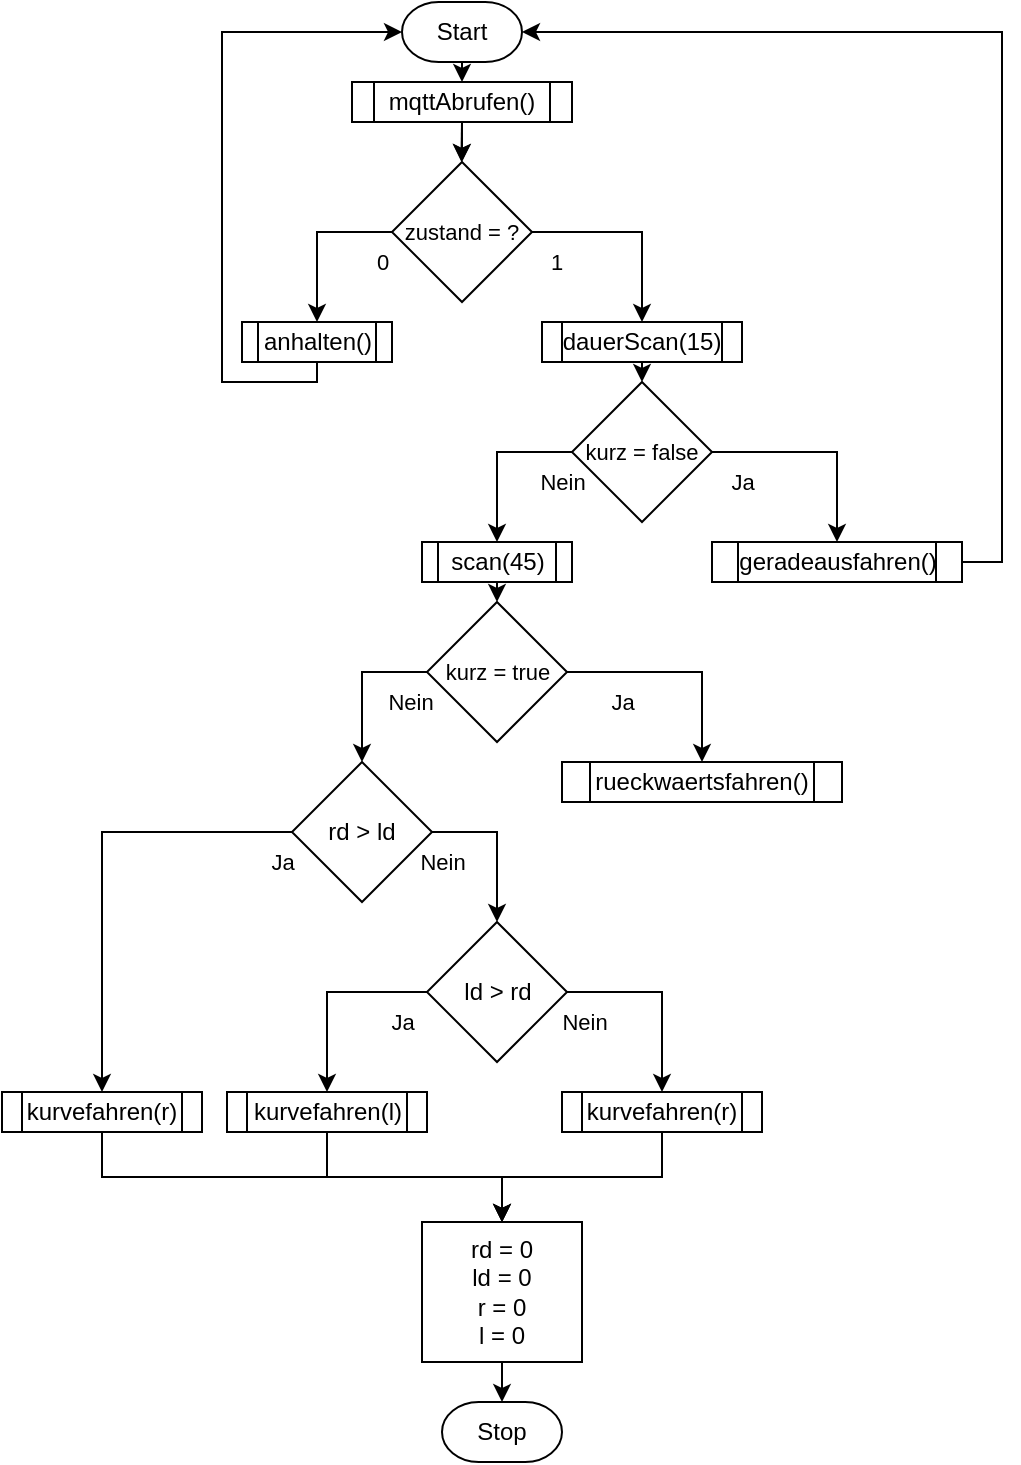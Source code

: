 <mxfile version="16.5.6" type="github">
  <diagram id="C5RBs43oDa-KdzZeNtuy" name="Page-1">
    <mxGraphModel dx="659" dy="752" grid="1" gridSize="10" guides="1" tooltips="1" connect="1" arrows="1" fold="1" page="1" pageScale="1" pageWidth="827" pageHeight="1169" math="0" shadow="0">
      <root>
        <mxCell id="WIyWlLk6GJQsqaUBKTNV-0" />
        <mxCell id="WIyWlLk6GJQsqaUBKTNV-1" parent="WIyWlLk6GJQsqaUBKTNV-0" />
        <mxCell id="HOjpR-oxfHX7dsRO8wp4-8" style="edgeStyle=orthogonalEdgeStyle;rounded=0;orthogonalLoop=1;jettySize=auto;html=1;exitX=0.5;exitY=1;exitDx=0;exitDy=0;exitPerimeter=0;startArrow=none;" parent="WIyWlLk6GJQsqaUBKTNV-1" source="HOjpR-oxfHX7dsRO8wp4-2" edge="1">
          <mxGeometry relative="1" as="geometry">
            <mxPoint x="399.724" y="100" as="targetPoint" />
          </mxGeometry>
        </mxCell>
        <mxCell id="vPbaqrgcJFRA1kLDIq0F-1" style="edgeStyle=orthogonalEdgeStyle;rounded=0;orthogonalLoop=1;jettySize=auto;html=1;exitX=0.5;exitY=1;exitDx=0;exitDy=0;exitPerimeter=0;entryX=0.5;entryY=0;entryDx=0;entryDy=0;fontSize=11;" parent="WIyWlLk6GJQsqaUBKTNV-1" source="HOjpR-oxfHX7dsRO8wp4-0" target="HOjpR-oxfHX7dsRO8wp4-2" edge="1">
          <mxGeometry relative="1" as="geometry" />
        </mxCell>
        <mxCell id="HOjpR-oxfHX7dsRO8wp4-0" value="Start" style="strokeWidth=1;html=1;shape=mxgraph.flowchart.terminator;whiteSpace=wrap;rounded=1;" parent="WIyWlLk6GJQsqaUBKTNV-1" vertex="1">
          <mxGeometry x="370" y="20" width="60" height="30" as="geometry" />
        </mxCell>
        <mxCell id="HOjpR-oxfHX7dsRO8wp4-5" style="edgeStyle=orthogonalEdgeStyle;rounded=0;orthogonalLoop=1;jettySize=auto;html=1;exitX=0;exitY=0.5;exitDx=0;exitDy=0;exitPerimeter=0;entryX=0.5;entryY=0;entryDx=0;entryDy=0;" parent="WIyWlLk6GJQsqaUBKTNV-1" source="HOjpR-oxfHX7dsRO8wp4-1" target="HOjpR-oxfHX7dsRO8wp4-4" edge="1">
          <mxGeometry relative="1" as="geometry" />
        </mxCell>
        <mxCell id="HOjpR-oxfHX7dsRO8wp4-16" value="0" style="edgeLabel;html=1;align=center;verticalAlign=middle;resizable=0;points=[];" parent="HOjpR-oxfHX7dsRO8wp4-5" vertex="1" connectable="0">
          <mxGeometry x="-0.3" y="-2" relative="1" as="geometry">
            <mxPoint x="24" y="17" as="offset" />
          </mxGeometry>
        </mxCell>
        <mxCell id="HOjpR-oxfHX7dsRO8wp4-12" style="edgeStyle=orthogonalEdgeStyle;rounded=0;orthogonalLoop=1;jettySize=auto;html=1;exitX=1;exitY=0.5;exitDx=0;exitDy=0;exitPerimeter=0;" parent="WIyWlLk6GJQsqaUBKTNV-1" source="HOjpR-oxfHX7dsRO8wp4-1" target="HOjpR-oxfHX7dsRO8wp4-11" edge="1">
          <mxGeometry relative="1" as="geometry" />
        </mxCell>
        <mxCell id="HOjpR-oxfHX7dsRO8wp4-17" value="1" style="edgeLabel;html=1;align=center;verticalAlign=middle;resizable=0;points=[];" parent="HOjpR-oxfHX7dsRO8wp4-12" vertex="1" connectable="0">
          <mxGeometry x="-0.771" y="2" relative="1" as="geometry">
            <mxPoint y="17" as="offset" />
          </mxGeometry>
        </mxCell>
        <mxCell id="HOjpR-oxfHX7dsRO8wp4-1" value="&lt;font style=&quot;font-size: 11px&quot;&gt;zustand = ?&lt;/font&gt;" style="strokeWidth=1;html=1;shape=mxgraph.flowchart.decision;whiteSpace=wrap;rounded=1;strokeColor=default;" parent="WIyWlLk6GJQsqaUBKTNV-1" vertex="1">
          <mxGeometry x="365" y="100" width="70" height="70" as="geometry" />
        </mxCell>
        <mxCell id="HOjpR-oxfHX7dsRO8wp4-10" style="edgeStyle=orthogonalEdgeStyle;rounded=0;orthogonalLoop=1;jettySize=auto;html=1;exitX=0.5;exitY=1;exitDx=0;exitDy=0;entryX=0.5;entryY=0;entryDx=0;entryDy=0;entryPerimeter=0;" parent="WIyWlLk6GJQsqaUBKTNV-1" source="HOjpR-oxfHX7dsRO8wp4-2" target="HOjpR-oxfHX7dsRO8wp4-1" edge="1">
          <mxGeometry relative="1" as="geometry" />
        </mxCell>
        <mxCell id="HOjpR-oxfHX7dsRO8wp4-9" style="edgeStyle=orthogonalEdgeStyle;rounded=0;orthogonalLoop=1;jettySize=auto;html=1;exitX=0.5;exitY=1;exitDx=0;exitDy=0;entryX=0;entryY=0.5;entryDx=0;entryDy=0;entryPerimeter=0;" parent="WIyWlLk6GJQsqaUBKTNV-1" source="HOjpR-oxfHX7dsRO8wp4-4" target="HOjpR-oxfHX7dsRO8wp4-0" edge="1">
          <mxGeometry relative="1" as="geometry">
            <Array as="points">
              <mxPoint x="328" y="210" />
              <mxPoint x="280" y="210" />
              <mxPoint x="280" y="35" />
            </Array>
          </mxGeometry>
        </mxCell>
        <mxCell id="HOjpR-oxfHX7dsRO8wp4-4" value="anhalten()" style="shape=process;whiteSpace=wrap;html=1;backgroundOutline=1;rounded=0;strokeColor=default;strokeWidth=1;" parent="WIyWlLk6GJQsqaUBKTNV-1" vertex="1">
          <mxGeometry x="290" y="180" width="75" height="20" as="geometry" />
        </mxCell>
        <mxCell id="HOjpR-oxfHX7dsRO8wp4-14" style="edgeStyle=orthogonalEdgeStyle;rounded=0;orthogonalLoop=1;jettySize=auto;html=1;exitX=0.5;exitY=1;exitDx=0;exitDy=0;entryX=0.5;entryY=0;entryDx=0;entryDy=0;entryPerimeter=0;" parent="WIyWlLk6GJQsqaUBKTNV-1" source="HOjpR-oxfHX7dsRO8wp4-11" target="HOjpR-oxfHX7dsRO8wp4-13" edge="1">
          <mxGeometry relative="1" as="geometry" />
        </mxCell>
        <mxCell id="HOjpR-oxfHX7dsRO8wp4-11" value="dauerScan(15)" style="shape=process;whiteSpace=wrap;html=1;backgroundOutline=1;rounded=0;strokeColor=default;strokeWidth=1;" parent="WIyWlLk6GJQsqaUBKTNV-1" vertex="1">
          <mxGeometry x="440" y="180" width="100" height="20" as="geometry" />
        </mxCell>
        <mxCell id="HOjpR-oxfHX7dsRO8wp4-19" style="edgeStyle=orthogonalEdgeStyle;rounded=0;orthogonalLoop=1;jettySize=auto;html=1;exitX=0;exitY=0.5;exitDx=0;exitDy=0;exitPerimeter=0;entryX=0.5;entryY=0;entryDx=0;entryDy=0;" parent="WIyWlLk6GJQsqaUBKTNV-1" source="HOjpR-oxfHX7dsRO8wp4-13" target="HOjpR-oxfHX7dsRO8wp4-18" edge="1">
          <mxGeometry relative="1" as="geometry" />
        </mxCell>
        <mxCell id="DrthTalP39ByJTUn6usy-0" value="Nein" style="edgeLabel;html=1;align=center;verticalAlign=middle;resizable=0;points=[];" parent="HOjpR-oxfHX7dsRO8wp4-19" vertex="1" connectable="0">
          <mxGeometry x="-0.335" y="1" relative="1" as="geometry">
            <mxPoint x="22" y="14" as="offset" />
          </mxGeometry>
        </mxCell>
        <mxCell id="HOjpR-oxfHX7dsRO8wp4-22" style="edgeStyle=orthogonalEdgeStyle;rounded=0;orthogonalLoop=1;jettySize=auto;html=1;exitX=1;exitY=0.5;exitDx=0;exitDy=0;exitPerimeter=0;entryX=0.5;entryY=0;entryDx=0;entryDy=0;" parent="WIyWlLk6GJQsqaUBKTNV-1" source="HOjpR-oxfHX7dsRO8wp4-13" target="HOjpR-oxfHX7dsRO8wp4-20" edge="1">
          <mxGeometry relative="1" as="geometry" />
        </mxCell>
        <mxCell id="DrthTalP39ByJTUn6usy-1" value="Ja" style="edgeLabel;html=1;align=center;verticalAlign=middle;resizable=0;points=[];" parent="HOjpR-oxfHX7dsRO8wp4-22" vertex="1" connectable="0">
          <mxGeometry x="-0.708" relative="1" as="geometry">
            <mxPoint x="-1" y="15" as="offset" />
          </mxGeometry>
        </mxCell>
        <mxCell id="HOjpR-oxfHX7dsRO8wp4-13" value="&lt;font style=&quot;font-size: 11px&quot;&gt;kurz = false&lt;/font&gt;" style="strokeWidth=1;html=1;shape=mxgraph.flowchart.decision;whiteSpace=wrap;rounded=1;strokeColor=default;" parent="WIyWlLk6GJQsqaUBKTNV-1" vertex="1">
          <mxGeometry x="455" y="210" width="70" height="70" as="geometry" />
        </mxCell>
        <mxCell id="HOjpR-oxfHX7dsRO8wp4-25" style="edgeStyle=orthogonalEdgeStyle;rounded=0;orthogonalLoop=1;jettySize=auto;html=1;exitX=0.5;exitY=1;exitDx=0;exitDy=0;entryX=0.5;entryY=0;entryDx=0;entryDy=0;entryPerimeter=0;" parent="WIyWlLk6GJQsqaUBKTNV-1" source="HOjpR-oxfHX7dsRO8wp4-18" target="HOjpR-oxfHX7dsRO8wp4-24" edge="1">
          <mxGeometry relative="1" as="geometry" />
        </mxCell>
        <mxCell id="HOjpR-oxfHX7dsRO8wp4-18" value="scan(45)" style="shape=process;whiteSpace=wrap;html=1;backgroundOutline=1;rounded=0;strokeColor=default;strokeWidth=1;" parent="WIyWlLk6GJQsqaUBKTNV-1" vertex="1">
          <mxGeometry x="380" y="290" width="75" height="20" as="geometry" />
        </mxCell>
        <mxCell id="HOjpR-oxfHX7dsRO8wp4-23" style="edgeStyle=orthogonalEdgeStyle;rounded=0;orthogonalLoop=1;jettySize=auto;html=1;exitX=1;exitY=0.5;exitDx=0;exitDy=0;entryX=1;entryY=0.5;entryDx=0;entryDy=0;entryPerimeter=0;" parent="WIyWlLk6GJQsqaUBKTNV-1" source="HOjpR-oxfHX7dsRO8wp4-20" target="HOjpR-oxfHX7dsRO8wp4-0" edge="1">
          <mxGeometry relative="1" as="geometry" />
        </mxCell>
        <mxCell id="HOjpR-oxfHX7dsRO8wp4-20" value="geradeausfahren()" style="shape=process;whiteSpace=wrap;html=1;backgroundOutline=1;rounded=0;strokeColor=default;strokeWidth=1;" parent="WIyWlLk6GJQsqaUBKTNV-1" vertex="1">
          <mxGeometry x="525" y="290" width="125" height="20" as="geometry" />
        </mxCell>
        <mxCell id="HOjpR-oxfHX7dsRO8wp4-27" style="edgeStyle=orthogonalEdgeStyle;rounded=0;orthogonalLoop=1;jettySize=auto;html=1;exitX=1;exitY=0.5;exitDx=0;exitDy=0;exitPerimeter=0;entryX=0.5;entryY=0;entryDx=0;entryDy=0;" parent="WIyWlLk6GJQsqaUBKTNV-1" source="HOjpR-oxfHX7dsRO8wp4-24" target="HOjpR-oxfHX7dsRO8wp4-26" edge="1">
          <mxGeometry relative="1" as="geometry" />
        </mxCell>
        <mxCell id="DrthTalP39ByJTUn6usy-3" value="Nein" style="edgeLabel;html=1;align=center;verticalAlign=middle;resizable=0;points=[];" parent="HOjpR-oxfHX7dsRO8wp4-27" vertex="1" connectable="0">
          <mxGeometry x="-0.625" y="-2" relative="1" as="geometry">
            <mxPoint x="-100" y="13" as="offset" />
          </mxGeometry>
        </mxCell>
        <mxCell id="HOjpR-oxfHX7dsRO8wp4-29" style="edgeStyle=orthogonalEdgeStyle;rounded=0;orthogonalLoop=1;jettySize=auto;html=1;exitX=0;exitY=0.5;exitDx=0;exitDy=0;exitPerimeter=0;entryX=0.5;entryY=0;entryDx=0;entryDy=0;entryPerimeter=0;" parent="WIyWlLk6GJQsqaUBKTNV-1" source="HOjpR-oxfHX7dsRO8wp4-24" target="HOjpR-oxfHX7dsRO8wp4-28" edge="1">
          <mxGeometry relative="1" as="geometry" />
        </mxCell>
        <mxCell id="DrthTalP39ByJTUn6usy-2" value="Ja" style="edgeLabel;html=1;align=center;verticalAlign=middle;resizable=0;points=[];" parent="HOjpR-oxfHX7dsRO8wp4-29" vertex="1" connectable="0">
          <mxGeometry x="-0.423" relative="1" as="geometry">
            <mxPoint x="120" y="15" as="offset" />
          </mxGeometry>
        </mxCell>
        <mxCell id="HOjpR-oxfHX7dsRO8wp4-24" value="&lt;font style=&quot;font-size: 11px&quot;&gt;kurz = true&lt;/font&gt;" style="strokeWidth=1;html=1;shape=mxgraph.flowchart.decision;whiteSpace=wrap;rounded=1;strokeColor=default;" parent="WIyWlLk6GJQsqaUBKTNV-1" vertex="1">
          <mxGeometry x="382.5" y="320" width="70" height="70" as="geometry" />
        </mxCell>
        <mxCell id="HOjpR-oxfHX7dsRO8wp4-26" value="rueckwaertsfahren()" style="shape=process;whiteSpace=wrap;html=1;backgroundOutline=1;rounded=0;strokeColor=default;strokeWidth=1;" parent="WIyWlLk6GJQsqaUBKTNV-1" vertex="1">
          <mxGeometry x="450" y="400" width="140" height="20" as="geometry" />
        </mxCell>
        <mxCell id="HOjpR-oxfHX7dsRO8wp4-31" style="edgeStyle=orthogonalEdgeStyle;rounded=0;orthogonalLoop=1;jettySize=auto;html=1;exitX=1;exitY=0.5;exitDx=0;exitDy=0;exitPerimeter=0;entryX=0.5;entryY=0;entryDx=0;entryDy=0;entryPerimeter=0;" parent="WIyWlLk6GJQsqaUBKTNV-1" source="HOjpR-oxfHX7dsRO8wp4-28" target="HOjpR-oxfHX7dsRO8wp4-30" edge="1">
          <mxGeometry relative="1" as="geometry" />
        </mxCell>
        <mxCell id="DrthTalP39ByJTUn6usy-5" value="Nein" style="edgeLabel;html=1;align=center;verticalAlign=middle;resizable=0;points=[];" parent="HOjpR-oxfHX7dsRO8wp4-31" vertex="1" connectable="0">
          <mxGeometry x="-0.211" relative="1" as="geometry">
            <mxPoint x="-26" y="15" as="offset" />
          </mxGeometry>
        </mxCell>
        <mxCell id="HOjpR-oxfHX7dsRO8wp4-34" style="edgeStyle=orthogonalEdgeStyle;rounded=0;orthogonalLoop=1;jettySize=auto;html=1;exitX=0;exitY=0.5;exitDx=0;exitDy=0;exitPerimeter=0;entryX=0.5;entryY=0;entryDx=0;entryDy=0;" parent="WIyWlLk6GJQsqaUBKTNV-1" source="HOjpR-oxfHX7dsRO8wp4-28" target="HOjpR-oxfHX7dsRO8wp4-33" edge="1">
          <mxGeometry relative="1" as="geometry" />
        </mxCell>
        <mxCell id="DrthTalP39ByJTUn6usy-4" value="Ja" style="edgeLabel;html=1;align=center;verticalAlign=middle;resizable=0;points=[];" parent="HOjpR-oxfHX7dsRO8wp4-34" vertex="1" connectable="0">
          <mxGeometry x="-0.385" y="-2" relative="1" as="geometry">
            <mxPoint x="64" y="17" as="offset" />
          </mxGeometry>
        </mxCell>
        <mxCell id="HOjpR-oxfHX7dsRO8wp4-28" value="rd &amp;gt; ld" style="strokeWidth=1;html=1;shape=mxgraph.flowchart.decision;whiteSpace=wrap;rounded=1;strokeColor=default;" parent="WIyWlLk6GJQsqaUBKTNV-1" vertex="1">
          <mxGeometry x="315" y="400" width="70" height="70" as="geometry" />
        </mxCell>
        <mxCell id="HOjpR-oxfHX7dsRO8wp4-36" style="edgeStyle=orthogonalEdgeStyle;rounded=0;orthogonalLoop=1;jettySize=auto;html=1;exitX=0;exitY=0.5;exitDx=0;exitDy=0;exitPerimeter=0;entryX=0.5;entryY=0;entryDx=0;entryDy=0;" parent="WIyWlLk6GJQsqaUBKTNV-1" source="HOjpR-oxfHX7dsRO8wp4-30" target="HOjpR-oxfHX7dsRO8wp4-35" edge="1">
          <mxGeometry relative="1" as="geometry" />
        </mxCell>
        <mxCell id="DrthTalP39ByJTUn6usy-6" value="Ja" style="edgeLabel;html=1;align=center;verticalAlign=middle;resizable=0;points=[];" parent="HOjpR-oxfHX7dsRO8wp4-36" vertex="1" connectable="0">
          <mxGeometry x="-0.347" y="1" relative="1" as="geometry">
            <mxPoint x="20" y="14" as="offset" />
          </mxGeometry>
        </mxCell>
        <mxCell id="HOjpR-oxfHX7dsRO8wp4-38" style="edgeStyle=orthogonalEdgeStyle;rounded=0;orthogonalLoop=1;jettySize=auto;html=1;exitX=1;exitY=0.5;exitDx=0;exitDy=0;exitPerimeter=0;entryX=0.5;entryY=0;entryDx=0;entryDy=0;" parent="WIyWlLk6GJQsqaUBKTNV-1" source="HOjpR-oxfHX7dsRO8wp4-30" target="HOjpR-oxfHX7dsRO8wp4-37" edge="1">
          <mxGeometry relative="1" as="geometry" />
        </mxCell>
        <mxCell id="DrthTalP39ByJTUn6usy-7" value="Nein" style="edgeLabel;html=1;align=center;verticalAlign=middle;resizable=0;points=[];" parent="HOjpR-oxfHX7dsRO8wp4-38" vertex="1" connectable="0">
          <mxGeometry x="-0.656" y="-1" relative="1" as="geometry">
            <mxPoint x="-9" y="14" as="offset" />
          </mxGeometry>
        </mxCell>
        <mxCell id="HOjpR-oxfHX7dsRO8wp4-30" value="ld &amp;gt; rd" style="strokeWidth=1;html=1;shape=mxgraph.flowchart.decision;whiteSpace=wrap;rounded=1;strokeColor=default;" parent="WIyWlLk6GJQsqaUBKTNV-1" vertex="1">
          <mxGeometry x="382.5" y="480" width="70" height="70" as="geometry" />
        </mxCell>
        <mxCell id="HOjpR-oxfHX7dsRO8wp4-48" style="edgeStyle=orthogonalEdgeStyle;rounded=0;orthogonalLoop=1;jettySize=auto;html=1;exitX=0.5;exitY=1;exitDx=0;exitDy=0;entryX=0.5;entryY=0;entryDx=0;entryDy=0;" parent="WIyWlLk6GJQsqaUBKTNV-1" source="HOjpR-oxfHX7dsRO8wp4-33" target="HOjpR-oxfHX7dsRO8wp4-39" edge="1">
          <mxGeometry relative="1" as="geometry" />
        </mxCell>
        <mxCell id="HOjpR-oxfHX7dsRO8wp4-33" value="kurvefahren(r)" style="shape=process;whiteSpace=wrap;html=1;backgroundOutline=1;rounded=0;strokeColor=default;strokeWidth=1;" parent="WIyWlLk6GJQsqaUBKTNV-1" vertex="1">
          <mxGeometry x="170" y="565" width="100" height="20" as="geometry" />
        </mxCell>
        <mxCell id="HOjpR-oxfHX7dsRO8wp4-47" style="edgeStyle=orthogonalEdgeStyle;rounded=0;orthogonalLoop=1;jettySize=auto;html=1;exitX=0.5;exitY=1;exitDx=0;exitDy=0;entryX=0.5;entryY=0;entryDx=0;entryDy=0;" parent="WIyWlLk6GJQsqaUBKTNV-1" source="HOjpR-oxfHX7dsRO8wp4-35" target="HOjpR-oxfHX7dsRO8wp4-39" edge="1">
          <mxGeometry relative="1" as="geometry" />
        </mxCell>
        <mxCell id="HOjpR-oxfHX7dsRO8wp4-35" value="kurvefahren(l)" style="shape=process;whiteSpace=wrap;html=1;backgroundOutline=1;rounded=0;strokeColor=default;strokeWidth=1;" parent="WIyWlLk6GJQsqaUBKTNV-1" vertex="1">
          <mxGeometry x="282.5" y="565" width="100" height="20" as="geometry" />
        </mxCell>
        <mxCell id="HOjpR-oxfHX7dsRO8wp4-46" style="edgeStyle=orthogonalEdgeStyle;rounded=0;orthogonalLoop=1;jettySize=auto;html=1;exitX=0.5;exitY=1;exitDx=0;exitDy=0;entryX=0.5;entryY=0;entryDx=0;entryDy=0;" parent="WIyWlLk6GJQsqaUBKTNV-1" source="HOjpR-oxfHX7dsRO8wp4-37" target="HOjpR-oxfHX7dsRO8wp4-39" edge="1">
          <mxGeometry relative="1" as="geometry" />
        </mxCell>
        <mxCell id="HOjpR-oxfHX7dsRO8wp4-37" value="kurvefahren(r)" style="shape=process;whiteSpace=wrap;html=1;backgroundOutline=1;rounded=0;strokeColor=default;strokeWidth=1;" parent="WIyWlLk6GJQsqaUBKTNV-1" vertex="1">
          <mxGeometry x="450" y="565" width="100" height="20" as="geometry" />
        </mxCell>
        <mxCell id="HOjpR-oxfHX7dsRO8wp4-42" style="edgeStyle=orthogonalEdgeStyle;rounded=0;orthogonalLoop=1;jettySize=auto;html=1;exitX=0.5;exitY=1;exitDx=0;exitDy=0;entryX=0.5;entryY=0;entryDx=0;entryDy=0;entryPerimeter=0;" parent="WIyWlLk6GJQsqaUBKTNV-1" source="HOjpR-oxfHX7dsRO8wp4-39" target="HOjpR-oxfHX7dsRO8wp4-40" edge="1">
          <mxGeometry relative="1" as="geometry" />
        </mxCell>
        <mxCell id="HOjpR-oxfHX7dsRO8wp4-39" value="rd = 0&lt;br&gt;ld = 0&lt;br&gt;r = 0&lt;br&gt;l = 0" style="rounded=0;whiteSpace=wrap;html=1;absoluteArcSize=1;arcSize=14;strokeWidth=1;" parent="WIyWlLk6GJQsqaUBKTNV-1" vertex="1">
          <mxGeometry x="380" y="630" width="80" height="70" as="geometry" />
        </mxCell>
        <mxCell id="HOjpR-oxfHX7dsRO8wp4-40" value="Stop" style="strokeWidth=1;html=1;shape=mxgraph.flowchart.terminator;whiteSpace=wrap;rounded=1;" parent="WIyWlLk6GJQsqaUBKTNV-1" vertex="1">
          <mxGeometry x="390" y="720" width="60" height="30" as="geometry" />
        </mxCell>
        <mxCell id="HOjpR-oxfHX7dsRO8wp4-2" value="mqttAbrufen()" style="shape=process;whiteSpace=wrap;html=1;backgroundOutline=1;rounded=0;strokeColor=default;strokeWidth=1;" parent="WIyWlLk6GJQsqaUBKTNV-1" vertex="1">
          <mxGeometry x="345" y="60" width="110" height="20" as="geometry" />
        </mxCell>
      </root>
    </mxGraphModel>
  </diagram>
</mxfile>
